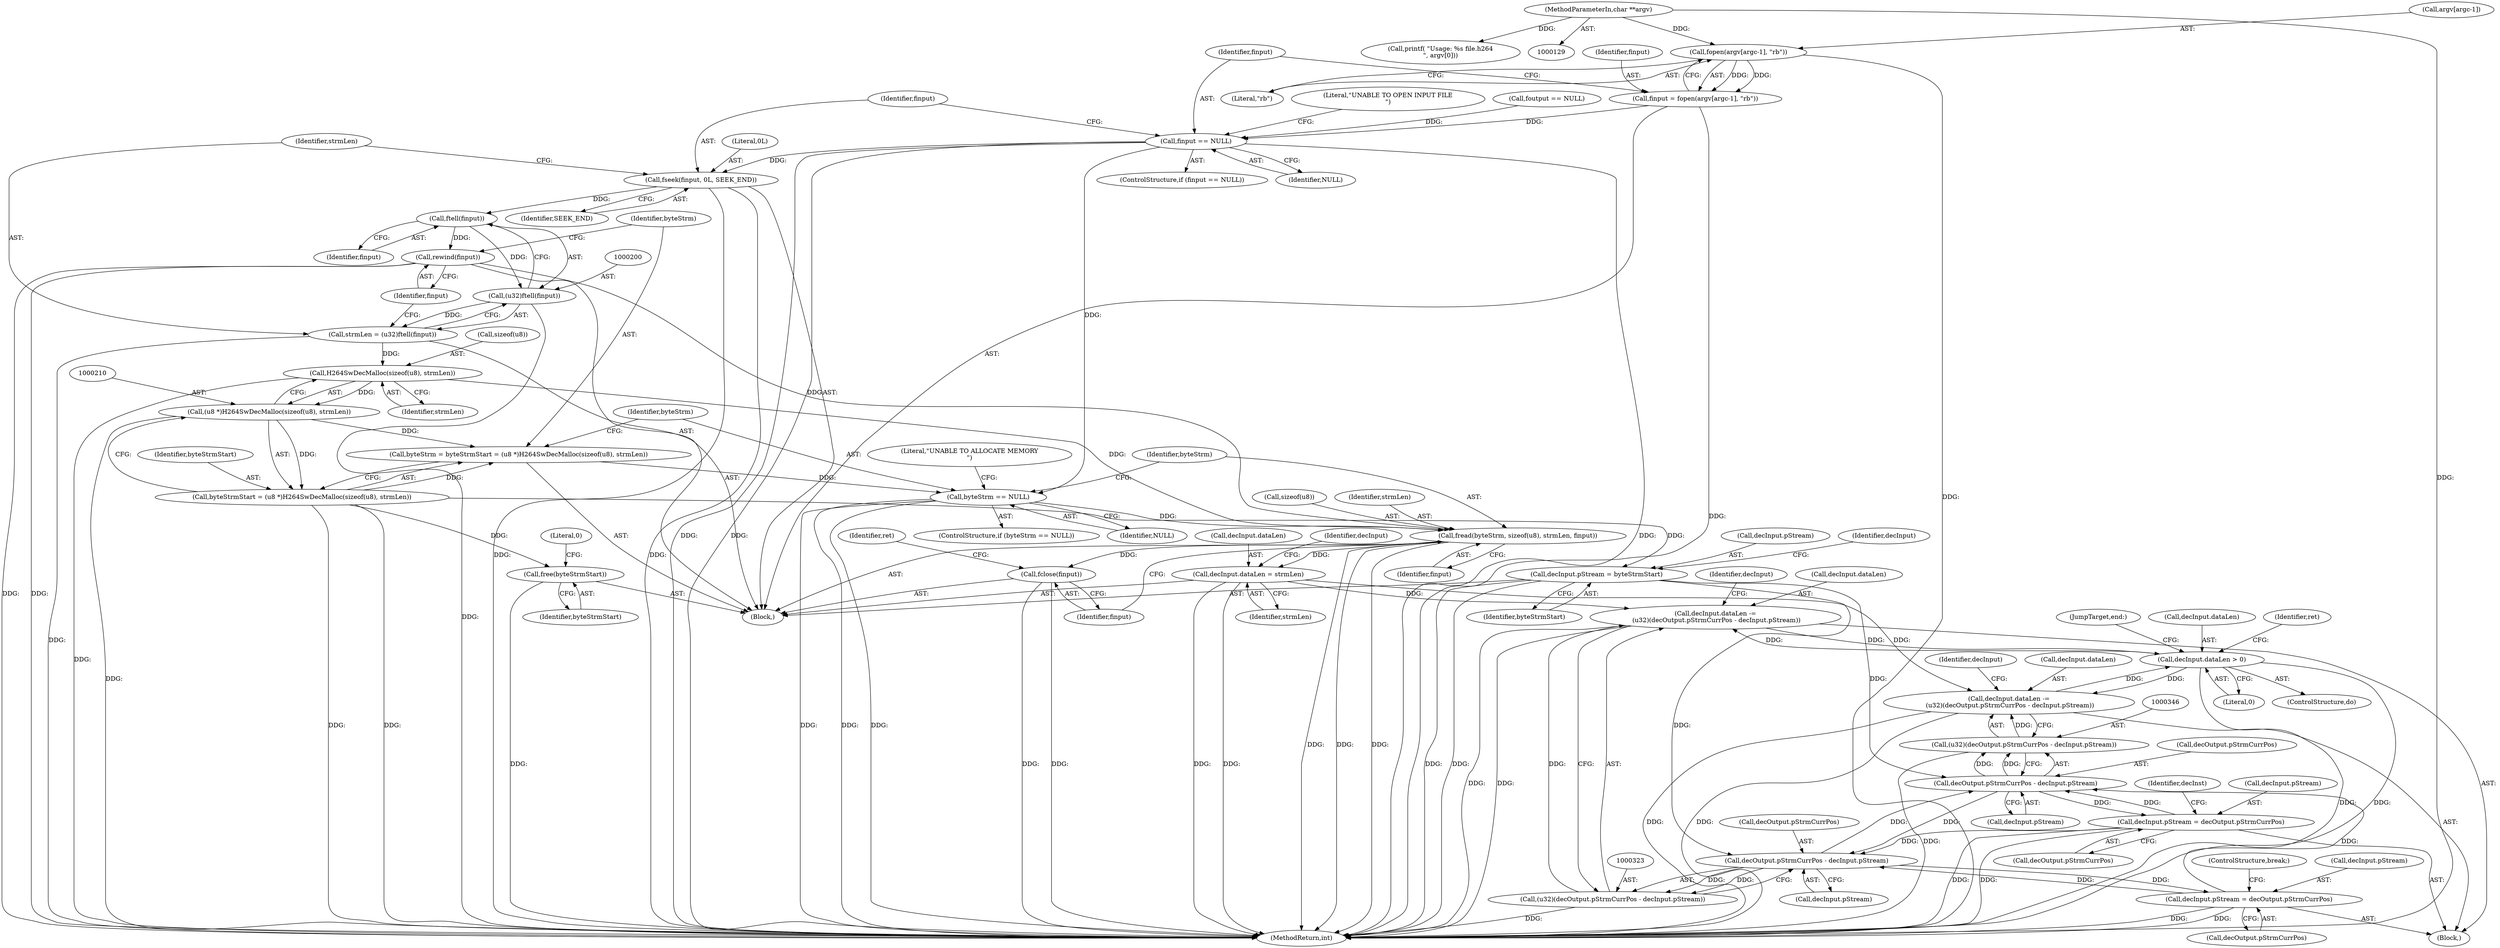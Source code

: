 digraph "0_Android_2b6f22dc64d456471a1dc6df09d515771d1427c8_1@API" {
"1000176" [label="(Call,fopen(argv[argc-1], \"rb\"))"];
"1000131" [label="(MethodParameterIn,char **argv)"];
"1000174" [label="(Call,finput = fopen(argv[argc-1], \"rb\"))"];
"1000184" [label="(Call,finput == NULL)"];
"1000193" [label="(Call,fseek(finput, 0L, SEEK_END))"];
"1000201" [label="(Call,ftell(finput))"];
"1000199" [label="(Call,(u32)ftell(finput))"];
"1000197" [label="(Call,strmLen = (u32)ftell(finput))"];
"1000211" [label="(Call,H264SwDecMalloc(sizeof(u8), strmLen))"];
"1000209" [label="(Call,(u8 *)H264SwDecMalloc(sizeof(u8), strmLen))"];
"1000205" [label="(Call,byteStrm = byteStrmStart = (u8 *)H264SwDecMalloc(sizeof(u8), strmLen))"];
"1000216" [label="(Call,byteStrm == NULL)"];
"1000225" [label="(Call,fread(byteStrm, sizeof(u8), strmLen, finput))"];
"1000231" [label="(Call,fclose(finput))"];
"1000254" [label="(Call,decInput.dataLen = strmLen)"];
"1000318" [label="(Call,decInput.dataLen -=\n (u32)(decOutput.pStrmCurrPos - decInput.pStream))"];
"1000405" [label="(Call,decInput.dataLen > 0)"];
"1000341" [label="(Call,decInput.dataLen -=\n (u32)(decOutput.pStrmCurrPos - decInput.pStream))"];
"1000207" [label="(Call,byteStrmStart = (u8 *)H264SwDecMalloc(sizeof(u8), strmLen))"];
"1000249" [label="(Call,decInput.pStream = byteStrmStart)"];
"1000324" [label="(Call,decOutput.pStrmCurrPos - decInput.pStream)"];
"1000322" [label="(Call,(u32)(decOutput.pStrmCurrPos - decInput.pStream))"];
"1000331" [label="(Call,decInput.pStream = decOutput.pStrmCurrPos)"];
"1000347" [label="(Call,decOutput.pStrmCurrPos - decInput.pStream)"];
"1000345" [label="(Call,(u32)(decOutput.pStrmCurrPos - decInput.pStream))"];
"1000354" [label="(Call,decInput.pStream = decOutput.pStrmCurrPos)"];
"1000448" [label="(Call,free(byteStrmStart))"];
"1000203" [label="(Call,rewind(finput))"];
"1000232" [label="(Identifier,finput)"];
"1000230" [label="(Identifier,finput)"];
"1000318" [label="(Call,decInput.dataLen -=\n (u32)(decOutput.pStrmCurrPos - decInput.pStream))"];
"1000333" [label="(Identifier,decInput)"];
"1000217" [label="(Identifier,byteStrm)"];
"1000177" [label="(Call,argv[argc-1])"];
"1000324" [label="(Call,decOutput.pStrmCurrPos - decInput.pStream)"];
"1000201" [label="(Call,ftell(finput))"];
"1000325" [label="(Call,decOutput.pStrmCurrPos)"];
"1000328" [label="(Call,decInput.pStream)"];
"1000206" [label="(Identifier,byteStrm)"];
"1000449" [label="(Identifier,byteStrmStart)"];
"1000209" [label="(Call,(u8 *)H264SwDecMalloc(sizeof(u8), strmLen))"];
"1000234" [label="(Identifier,ret)"];
"1000182" [label="(Literal,\"rb\")"];
"1000354" [label="(Call,decInput.pStream = decOutput.pStrmCurrPos)"];
"1000348" [label="(Call,decOutput.pStrmCurrPos)"];
"1000131" [label="(MethodParameterIn,char **argv)"];
"1000211" [label="(Call,H264SwDecMalloc(sizeof(u8), strmLen))"];
"1000253" [label="(Identifier,byteStrmStart)"];
"1000221" [label="(Literal,\"UNABLE TO ALLOCATE MEMORY\n\")"];
"1000199" [label="(Call,(u32)ftell(finput))"];
"1000132" [label="(Block,)"];
"1000183" [label="(ControlStructure,if (finput == NULL))"];
"1000204" [label="(Identifier,finput)"];
"1000184" [label="(Call,finput == NULL)"];
"1000338" [label="(ControlStructure,break;)"];
"1000226" [label="(Identifier,byteStrm)"];
"1000451" [label="(Literal,0)"];
"1000410" [label="(JumpTarget,end:)"];
"1000196" [label="(Identifier,SEEK_END)"];
"1000203" [label="(Call,rewind(finput))"];
"1000405" [label="(Call,decInput.dataLen > 0)"];
"1000255" [label="(Call,decInput.dataLen)"];
"1000332" [label="(Call,decInput.pStream)"];
"1000225" [label="(Call,fread(byteStrm, sizeof(u8), strmLen, finput))"];
"1000258" [label="(Identifier,strmLen)"];
"1000356" [label="(Identifier,decInput)"];
"1000174" [label="(Call,finput = fopen(argv[argc-1], \"rb\"))"];
"1000215" [label="(ControlStructure,if (byteStrm == NULL))"];
"1000208" [label="(Identifier,byteStrmStart)"];
"1000185" [label="(Identifier,finput)"];
"1000218" [label="(Identifier,NULL)"];
"1000345" [label="(Call,(u32)(decOutput.pStrmCurrPos - decInput.pStream))"];
"1000267" [label="(ControlStructure,do)"];
"1000347" [label="(Call,decOutput.pStrmCurrPos - decInput.pStream)"];
"1000193" [label="(Call,fseek(finput, 0L, SEEK_END))"];
"1000335" [label="(Call,decOutput.pStrmCurrPos)"];
"1000279" [label="(Block,)"];
"1000342" [label="(Call,decInput.dataLen)"];
"1000319" [label="(Call,decInput.dataLen)"];
"1000261" [label="(Identifier,decInput)"];
"1000212" [label="(Call,sizeof(u8))"];
"1000355" [label="(Call,decInput.pStream)"];
"1000341" [label="(Call,decInput.dataLen -=\n (u32)(decOutput.pStrmCurrPos - decInput.pStream))"];
"1000195" [label="(Literal,0L)"];
"1000205" [label="(Call,byteStrm = byteStrmStart = (u8 *)H264SwDecMalloc(sizeof(u8), strmLen))"];
"1000448" [label="(Call,free(byteStrmStart))"];
"1000194" [label="(Identifier,finput)"];
"1000207" [label="(Call,byteStrmStart = (u8 *)H264SwDecMalloc(sizeof(u8), strmLen))"];
"1000216" [label="(Call,byteStrm == NULL)"];
"1000364" [label="(Identifier,decInst)"];
"1000331" [label="(Call,decInput.pStream = decOutput.pStrmCurrPos)"];
"1000175" [label="(Identifier,finput)"];
"1000250" [label="(Call,decInput.pStream)"];
"1000227" [label="(Call,sizeof(u8))"];
"1000186" [label="(Identifier,NULL)"];
"1000256" [label="(Identifier,decInput)"];
"1000358" [label="(Call,decOutput.pStrmCurrPos)"];
"1000406" [label="(Call,decInput.dataLen)"];
"1000270" [label="(Identifier,ret)"];
"1000202" [label="(Identifier,finput)"];
"1000322" [label="(Call,(u32)(decOutput.pStrmCurrPos - decInput.pStream))"];
"1000198" [label="(Identifier,strmLen)"];
"1000351" [label="(Call,decInput.pStream)"];
"1000452" [label="(MethodReturn,int)"];
"1000176" [label="(Call,fopen(argv[argc-1], \"rb\"))"];
"1000197" [label="(Call,strmLen = (u32)ftell(finput))"];
"1000409" [label="(Literal,0)"];
"1000231" [label="(Call,fclose(finput))"];
"1000189" [label="(Literal,\"UNABLE TO OPEN INPUT FILE\n\")"];
"1000151" [label="(Call,printf( \"Usage: %s file.h264\n\", argv[0]))"];
"1000214" [label="(Identifier,strmLen)"];
"1000229" [label="(Identifier,strmLen)"];
"1000249" [label="(Call,decInput.pStream = byteStrmStart)"];
"1000165" [label="(Call,foutput == NULL)"];
"1000254" [label="(Call,decInput.dataLen = strmLen)"];
"1000176" -> "1000174"  [label="AST: "];
"1000176" -> "1000182"  [label="CFG: "];
"1000177" -> "1000176"  [label="AST: "];
"1000182" -> "1000176"  [label="AST: "];
"1000174" -> "1000176"  [label="CFG: "];
"1000176" -> "1000452"  [label="DDG: "];
"1000176" -> "1000174"  [label="DDG: "];
"1000176" -> "1000174"  [label="DDG: "];
"1000131" -> "1000176"  [label="DDG: "];
"1000131" -> "1000129"  [label="AST: "];
"1000131" -> "1000452"  [label="DDG: "];
"1000131" -> "1000151"  [label="DDG: "];
"1000174" -> "1000132"  [label="AST: "];
"1000175" -> "1000174"  [label="AST: "];
"1000185" -> "1000174"  [label="CFG: "];
"1000174" -> "1000452"  [label="DDG: "];
"1000174" -> "1000184"  [label="DDG: "];
"1000184" -> "1000183"  [label="AST: "];
"1000184" -> "1000186"  [label="CFG: "];
"1000185" -> "1000184"  [label="AST: "];
"1000186" -> "1000184"  [label="AST: "];
"1000189" -> "1000184"  [label="CFG: "];
"1000194" -> "1000184"  [label="CFG: "];
"1000184" -> "1000452"  [label="DDG: "];
"1000184" -> "1000452"  [label="DDG: "];
"1000184" -> "1000452"  [label="DDG: "];
"1000165" -> "1000184"  [label="DDG: "];
"1000184" -> "1000193"  [label="DDG: "];
"1000184" -> "1000216"  [label="DDG: "];
"1000193" -> "1000132"  [label="AST: "];
"1000193" -> "1000196"  [label="CFG: "];
"1000194" -> "1000193"  [label="AST: "];
"1000195" -> "1000193"  [label="AST: "];
"1000196" -> "1000193"  [label="AST: "];
"1000198" -> "1000193"  [label="CFG: "];
"1000193" -> "1000452"  [label="DDG: "];
"1000193" -> "1000452"  [label="DDG: "];
"1000193" -> "1000201"  [label="DDG: "];
"1000201" -> "1000199"  [label="AST: "];
"1000201" -> "1000202"  [label="CFG: "];
"1000202" -> "1000201"  [label="AST: "];
"1000199" -> "1000201"  [label="CFG: "];
"1000201" -> "1000199"  [label="DDG: "];
"1000201" -> "1000203"  [label="DDG: "];
"1000199" -> "1000197"  [label="AST: "];
"1000200" -> "1000199"  [label="AST: "];
"1000197" -> "1000199"  [label="CFG: "];
"1000199" -> "1000452"  [label="DDG: "];
"1000199" -> "1000197"  [label="DDG: "];
"1000197" -> "1000132"  [label="AST: "];
"1000198" -> "1000197"  [label="AST: "];
"1000204" -> "1000197"  [label="CFG: "];
"1000197" -> "1000452"  [label="DDG: "];
"1000197" -> "1000211"  [label="DDG: "];
"1000211" -> "1000209"  [label="AST: "];
"1000211" -> "1000214"  [label="CFG: "];
"1000212" -> "1000211"  [label="AST: "];
"1000214" -> "1000211"  [label="AST: "];
"1000209" -> "1000211"  [label="CFG: "];
"1000211" -> "1000452"  [label="DDG: "];
"1000211" -> "1000209"  [label="DDG: "];
"1000211" -> "1000225"  [label="DDG: "];
"1000209" -> "1000207"  [label="AST: "];
"1000210" -> "1000209"  [label="AST: "];
"1000207" -> "1000209"  [label="CFG: "];
"1000209" -> "1000452"  [label="DDG: "];
"1000209" -> "1000205"  [label="DDG: "];
"1000209" -> "1000207"  [label="DDG: "];
"1000205" -> "1000132"  [label="AST: "];
"1000205" -> "1000207"  [label="CFG: "];
"1000206" -> "1000205"  [label="AST: "];
"1000207" -> "1000205"  [label="AST: "];
"1000217" -> "1000205"  [label="CFG: "];
"1000207" -> "1000205"  [label="DDG: "];
"1000205" -> "1000216"  [label="DDG: "];
"1000216" -> "1000215"  [label="AST: "];
"1000216" -> "1000218"  [label="CFG: "];
"1000217" -> "1000216"  [label="AST: "];
"1000218" -> "1000216"  [label="AST: "];
"1000221" -> "1000216"  [label="CFG: "];
"1000226" -> "1000216"  [label="CFG: "];
"1000216" -> "1000452"  [label="DDG: "];
"1000216" -> "1000452"  [label="DDG: "];
"1000216" -> "1000452"  [label="DDG: "];
"1000216" -> "1000225"  [label="DDG: "];
"1000225" -> "1000132"  [label="AST: "];
"1000225" -> "1000230"  [label="CFG: "];
"1000226" -> "1000225"  [label="AST: "];
"1000227" -> "1000225"  [label="AST: "];
"1000229" -> "1000225"  [label="AST: "];
"1000230" -> "1000225"  [label="AST: "];
"1000232" -> "1000225"  [label="CFG: "];
"1000225" -> "1000452"  [label="DDG: "];
"1000225" -> "1000452"  [label="DDG: "];
"1000225" -> "1000452"  [label="DDG: "];
"1000203" -> "1000225"  [label="DDG: "];
"1000225" -> "1000231"  [label="DDG: "];
"1000225" -> "1000254"  [label="DDG: "];
"1000231" -> "1000132"  [label="AST: "];
"1000231" -> "1000232"  [label="CFG: "];
"1000232" -> "1000231"  [label="AST: "];
"1000234" -> "1000231"  [label="CFG: "];
"1000231" -> "1000452"  [label="DDG: "];
"1000231" -> "1000452"  [label="DDG: "];
"1000254" -> "1000132"  [label="AST: "];
"1000254" -> "1000258"  [label="CFG: "];
"1000255" -> "1000254"  [label="AST: "];
"1000258" -> "1000254"  [label="AST: "];
"1000261" -> "1000254"  [label="CFG: "];
"1000254" -> "1000452"  [label="DDG: "];
"1000254" -> "1000452"  [label="DDG: "];
"1000254" -> "1000318"  [label="DDG: "];
"1000254" -> "1000341"  [label="DDG: "];
"1000318" -> "1000279"  [label="AST: "];
"1000318" -> "1000322"  [label="CFG: "];
"1000319" -> "1000318"  [label="AST: "];
"1000322" -> "1000318"  [label="AST: "];
"1000333" -> "1000318"  [label="CFG: "];
"1000318" -> "1000452"  [label="DDG: "];
"1000318" -> "1000452"  [label="DDG: "];
"1000322" -> "1000318"  [label="DDG: "];
"1000405" -> "1000318"  [label="DDG: "];
"1000318" -> "1000405"  [label="DDG: "];
"1000405" -> "1000267"  [label="AST: "];
"1000405" -> "1000409"  [label="CFG: "];
"1000406" -> "1000405"  [label="AST: "];
"1000409" -> "1000405"  [label="AST: "];
"1000270" -> "1000405"  [label="CFG: "];
"1000410" -> "1000405"  [label="CFG: "];
"1000405" -> "1000452"  [label="DDG: "];
"1000405" -> "1000452"  [label="DDG: "];
"1000405" -> "1000341"  [label="DDG: "];
"1000341" -> "1000405"  [label="DDG: "];
"1000341" -> "1000279"  [label="AST: "];
"1000341" -> "1000345"  [label="CFG: "];
"1000342" -> "1000341"  [label="AST: "];
"1000345" -> "1000341"  [label="AST: "];
"1000356" -> "1000341"  [label="CFG: "];
"1000341" -> "1000452"  [label="DDG: "];
"1000341" -> "1000452"  [label="DDG: "];
"1000345" -> "1000341"  [label="DDG: "];
"1000208" -> "1000207"  [label="AST: "];
"1000207" -> "1000452"  [label="DDG: "];
"1000207" -> "1000452"  [label="DDG: "];
"1000207" -> "1000249"  [label="DDG: "];
"1000207" -> "1000448"  [label="DDG: "];
"1000249" -> "1000132"  [label="AST: "];
"1000249" -> "1000253"  [label="CFG: "];
"1000250" -> "1000249"  [label="AST: "];
"1000253" -> "1000249"  [label="AST: "];
"1000256" -> "1000249"  [label="CFG: "];
"1000249" -> "1000452"  [label="DDG: "];
"1000249" -> "1000452"  [label="DDG: "];
"1000249" -> "1000324"  [label="DDG: "];
"1000249" -> "1000347"  [label="DDG: "];
"1000324" -> "1000322"  [label="AST: "];
"1000324" -> "1000328"  [label="CFG: "];
"1000325" -> "1000324"  [label="AST: "];
"1000328" -> "1000324"  [label="AST: "];
"1000322" -> "1000324"  [label="CFG: "];
"1000324" -> "1000322"  [label="DDG: "];
"1000324" -> "1000322"  [label="DDG: "];
"1000347" -> "1000324"  [label="DDG: "];
"1000331" -> "1000324"  [label="DDG: "];
"1000354" -> "1000324"  [label="DDG: "];
"1000324" -> "1000331"  [label="DDG: "];
"1000324" -> "1000347"  [label="DDG: "];
"1000323" -> "1000322"  [label="AST: "];
"1000322" -> "1000452"  [label="DDG: "];
"1000331" -> "1000279"  [label="AST: "];
"1000331" -> "1000335"  [label="CFG: "];
"1000332" -> "1000331"  [label="AST: "];
"1000335" -> "1000331"  [label="AST: "];
"1000338" -> "1000331"  [label="CFG: "];
"1000331" -> "1000452"  [label="DDG: "];
"1000331" -> "1000452"  [label="DDG: "];
"1000331" -> "1000347"  [label="DDG: "];
"1000347" -> "1000345"  [label="AST: "];
"1000347" -> "1000351"  [label="CFG: "];
"1000348" -> "1000347"  [label="AST: "];
"1000351" -> "1000347"  [label="AST: "];
"1000345" -> "1000347"  [label="CFG: "];
"1000347" -> "1000345"  [label="DDG: "];
"1000347" -> "1000345"  [label="DDG: "];
"1000354" -> "1000347"  [label="DDG: "];
"1000347" -> "1000354"  [label="DDG: "];
"1000346" -> "1000345"  [label="AST: "];
"1000345" -> "1000452"  [label="DDG: "];
"1000354" -> "1000279"  [label="AST: "];
"1000354" -> "1000358"  [label="CFG: "];
"1000355" -> "1000354"  [label="AST: "];
"1000358" -> "1000354"  [label="AST: "];
"1000364" -> "1000354"  [label="CFG: "];
"1000354" -> "1000452"  [label="DDG: "];
"1000354" -> "1000452"  [label="DDG: "];
"1000448" -> "1000132"  [label="AST: "];
"1000448" -> "1000449"  [label="CFG: "];
"1000449" -> "1000448"  [label="AST: "];
"1000451" -> "1000448"  [label="CFG: "];
"1000448" -> "1000452"  [label="DDG: "];
"1000203" -> "1000132"  [label="AST: "];
"1000203" -> "1000204"  [label="CFG: "];
"1000204" -> "1000203"  [label="AST: "];
"1000206" -> "1000203"  [label="CFG: "];
"1000203" -> "1000452"  [label="DDG: "];
"1000203" -> "1000452"  [label="DDG: "];
}
